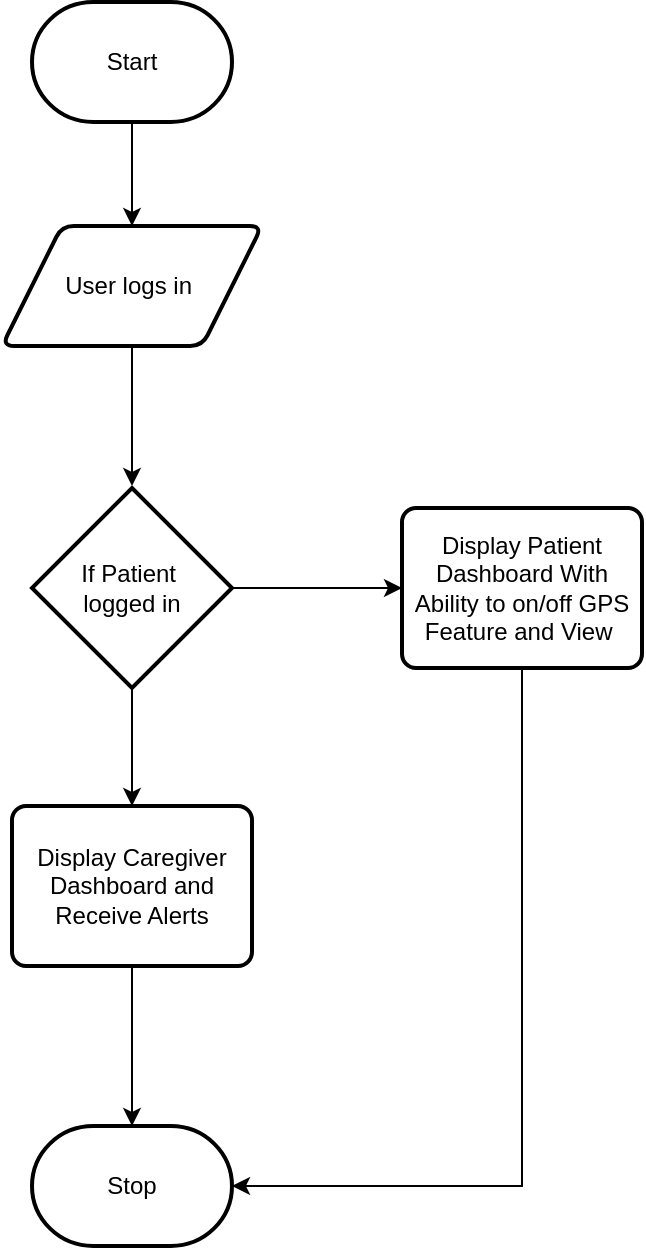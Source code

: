<mxfile version="27.1.4">
  <diagram name="Page-1" id="r9n-8vzvmh9eZxPcH708">
    <mxGraphModel dx="868" dy="439" grid="1" gridSize="10" guides="1" tooltips="1" connect="1" arrows="1" fold="1" page="1" pageScale="1" pageWidth="850" pageHeight="1100" math="0" shadow="0">
      <root>
        <mxCell id="0" />
        <mxCell id="1" parent="0" />
        <mxCell id="yJb0erIYbC3wQnndg5Nq-4" value="" style="edgeStyle=orthogonalEdgeStyle;rounded=0;orthogonalLoop=1;jettySize=auto;html=1;" edge="1" parent="1" source="yJb0erIYbC3wQnndg5Nq-1" target="yJb0erIYbC3wQnndg5Nq-3">
          <mxGeometry relative="1" as="geometry" />
        </mxCell>
        <mxCell id="yJb0erIYbC3wQnndg5Nq-1" value="Start" style="strokeWidth=2;html=1;shape=mxgraph.flowchart.terminator;whiteSpace=wrap;" vertex="1" parent="1">
          <mxGeometry x="35" y="18" width="100" height="60" as="geometry" />
        </mxCell>
        <mxCell id="yJb0erIYbC3wQnndg5Nq-5" value="" style="edgeStyle=orthogonalEdgeStyle;rounded=0;orthogonalLoop=1;jettySize=auto;html=1;" edge="1" parent="1" source="yJb0erIYbC3wQnndg5Nq-3">
          <mxGeometry relative="1" as="geometry">
            <mxPoint x="85" y="260" as="targetPoint" />
          </mxGeometry>
        </mxCell>
        <mxCell id="yJb0erIYbC3wQnndg5Nq-3" value="User logs in&amp;nbsp;" style="shape=parallelogram;html=1;strokeWidth=2;perimeter=parallelogramPerimeter;whiteSpace=wrap;rounded=1;arcSize=12;size=0.23;" vertex="1" parent="1">
          <mxGeometry x="20" y="130" width="130" height="60" as="geometry" />
        </mxCell>
        <mxCell id="yJb0erIYbC3wQnndg5Nq-9" value="" style="edgeStyle=orthogonalEdgeStyle;rounded=0;orthogonalLoop=1;jettySize=auto;html=1;" edge="1" parent="1" source="yJb0erIYbC3wQnndg5Nq-6" target="yJb0erIYbC3wQnndg5Nq-8">
          <mxGeometry relative="1" as="geometry" />
        </mxCell>
        <mxCell id="yJb0erIYbC3wQnndg5Nq-12" value="" style="edgeStyle=orthogonalEdgeStyle;rounded=0;orthogonalLoop=1;jettySize=auto;html=1;" edge="1" parent="1" source="yJb0erIYbC3wQnndg5Nq-6" target="yJb0erIYbC3wQnndg5Nq-10">
          <mxGeometry relative="1" as="geometry" />
        </mxCell>
        <mxCell id="yJb0erIYbC3wQnndg5Nq-6" value="If Patient&amp;nbsp;&lt;div&gt;logged in&lt;/div&gt;" style="strokeWidth=2;html=1;shape=mxgraph.flowchart.decision;whiteSpace=wrap;" vertex="1" parent="1">
          <mxGeometry x="35" y="261" width="100" height="100" as="geometry" />
        </mxCell>
        <mxCell id="yJb0erIYbC3wQnndg5Nq-8" value="Display Patient Dashboard With Ability to on/off GPS Feature and View&amp;nbsp;" style="rounded=1;whiteSpace=wrap;html=1;absoluteArcSize=1;arcSize=14;strokeWidth=2;" vertex="1" parent="1">
          <mxGeometry x="220" y="271" width="120" height="80" as="geometry" />
        </mxCell>
        <mxCell id="yJb0erIYbC3wQnndg5Nq-13" value="" style="edgeStyle=orthogonalEdgeStyle;rounded=0;orthogonalLoop=1;jettySize=auto;html=1;" edge="1" parent="1" source="yJb0erIYbC3wQnndg5Nq-10" target="yJb0erIYbC3wQnndg5Nq-11">
          <mxGeometry relative="1" as="geometry" />
        </mxCell>
        <mxCell id="yJb0erIYbC3wQnndg5Nq-10" value="Display Caregiver Dashboard and Receive Alerts" style="rounded=1;whiteSpace=wrap;html=1;absoluteArcSize=1;arcSize=14;strokeWidth=2;" vertex="1" parent="1">
          <mxGeometry x="25" y="420" width="120" height="80" as="geometry" />
        </mxCell>
        <mxCell id="yJb0erIYbC3wQnndg5Nq-11" value="Stop" style="strokeWidth=2;html=1;shape=mxgraph.flowchart.terminator;whiteSpace=wrap;" vertex="1" parent="1">
          <mxGeometry x="35" y="580" width="100" height="60" as="geometry" />
        </mxCell>
        <mxCell id="yJb0erIYbC3wQnndg5Nq-14" style="edgeStyle=orthogonalEdgeStyle;rounded=0;orthogonalLoop=1;jettySize=auto;html=1;exitX=0.5;exitY=1;exitDx=0;exitDy=0;entryX=1;entryY=0.5;entryDx=0;entryDy=0;entryPerimeter=0;" edge="1" parent="1" source="yJb0erIYbC3wQnndg5Nq-8" target="yJb0erIYbC3wQnndg5Nq-11">
          <mxGeometry relative="1" as="geometry" />
        </mxCell>
      </root>
    </mxGraphModel>
  </diagram>
</mxfile>
